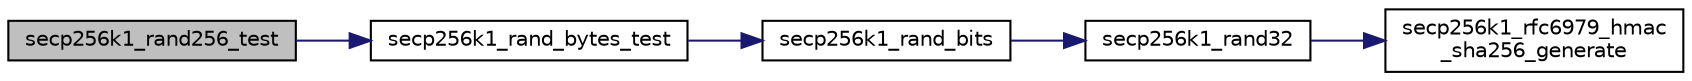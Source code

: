 digraph "secp256k1_rand256_test"
{
  edge [fontname="Helvetica",fontsize="10",labelfontname="Helvetica",labelfontsize="10"];
  node [fontname="Helvetica",fontsize="10",shape=record];
  rankdir="LR";
  Node3 [label="secp256k1_rand256_test",height=0.2,width=0.4,color="black", fillcolor="grey75", style="filled", fontcolor="black"];
  Node3 -> Node4 [color="midnightblue",fontsize="10",style="solid",fontname="Helvetica"];
  Node4 [label="secp256k1_rand_bytes_test",height=0.2,width=0.4,color="black", fillcolor="white", style="filled",URL="$d9/d04/testrand__impl_8h.html#adf2bb4432b8c3b238d83297c067b41aa"];
  Node4 -> Node5 [color="midnightblue",fontsize="10",style="solid",fontname="Helvetica"];
  Node5 [label="secp256k1_rand_bits",height=0.2,width=0.4,color="black", fillcolor="white", style="filled",URL="$d9/d04/testrand__impl_8h.html#a70a3e97a30b94a77f4a59807ba01e6ba"];
  Node5 -> Node6 [color="midnightblue",fontsize="10",style="solid",fontname="Helvetica"];
  Node6 [label="secp256k1_rand32",height=0.2,width=0.4,color="black", fillcolor="white", style="filled",URL="$d9/d04/testrand__impl_8h.html#afcae276b983a14e4d69501fce31c96af"];
  Node6 -> Node7 [color="midnightblue",fontsize="10",style="solid",fontname="Helvetica"];
  Node7 [label="secp256k1_rfc6979_hmac\l_sha256_generate",height=0.2,width=0.4,color="black", fillcolor="white", style="filled",URL="$d7/dd7/secp256k1_2src_2hash_8h.html#a993c3261472ef00e4738e0fe7a99b7cb"];
}
